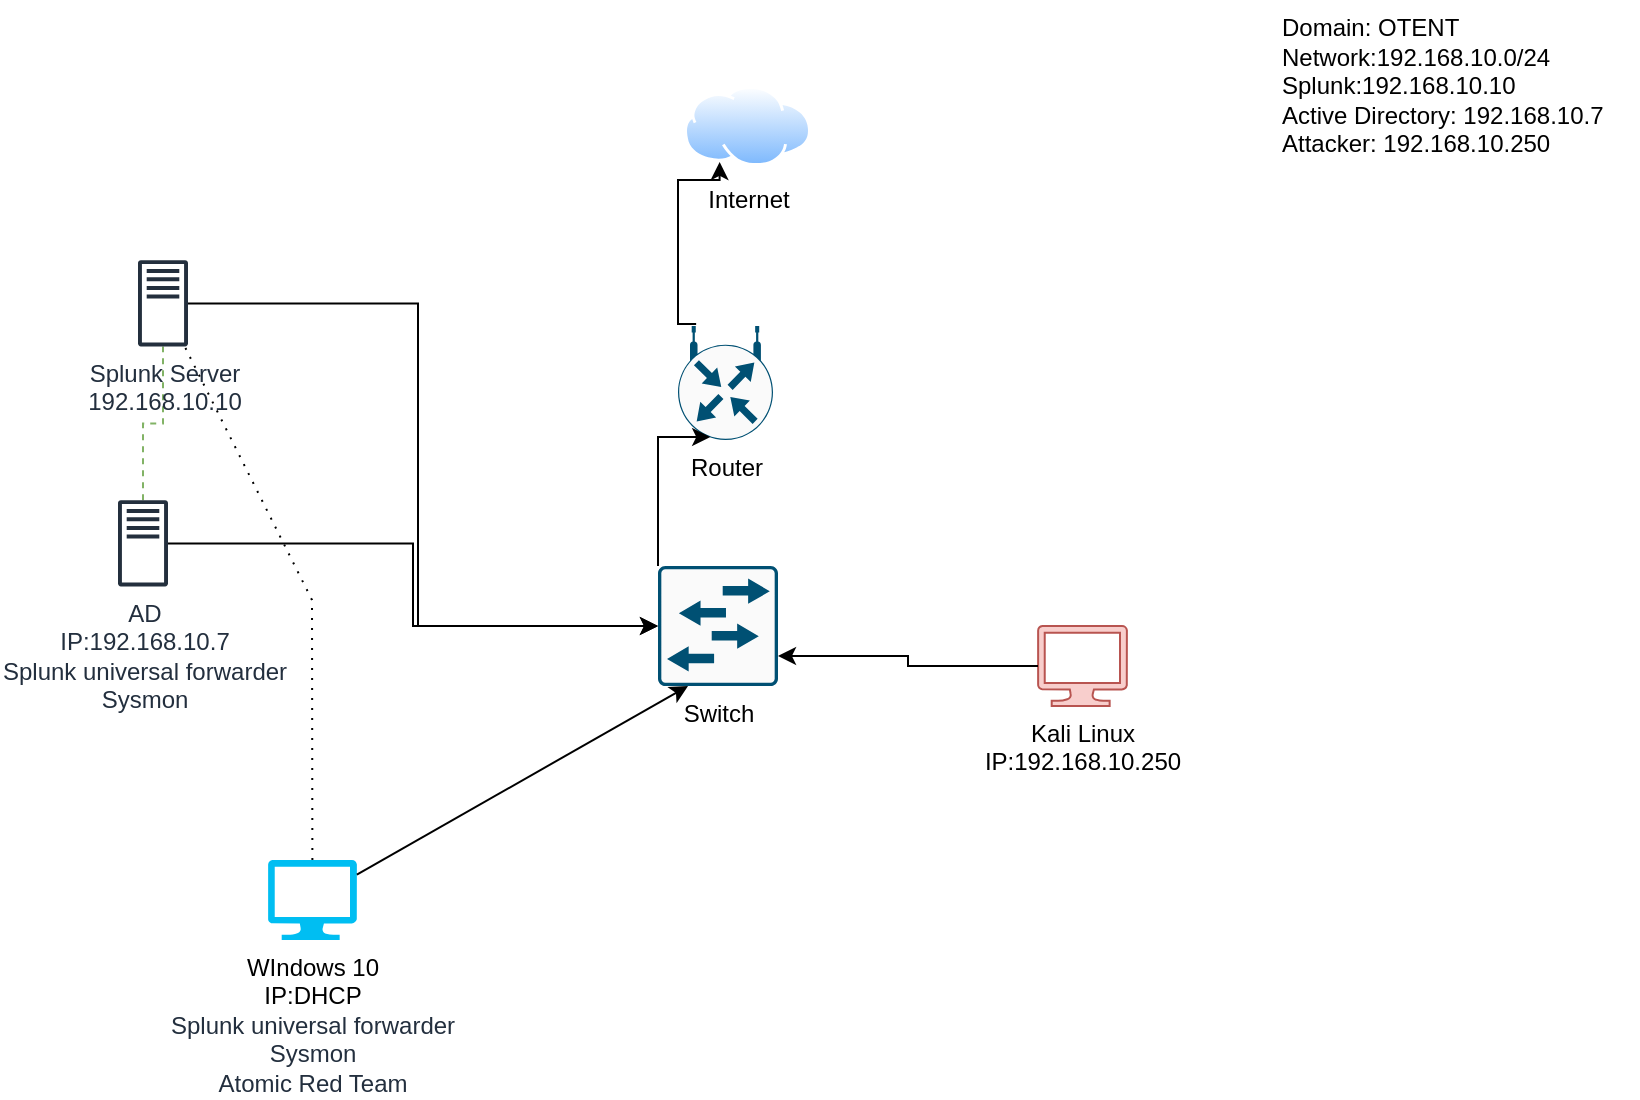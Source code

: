 <mxfile version="26.0.9">
  <diagram name="Page-1" id="escMmeVnOHGpVRwnCUUk">
    <mxGraphModel dx="968" dy="715" grid="1" gridSize="10" guides="1" tooltips="1" connect="1" arrows="1" fold="1" page="1" pageScale="1" pageWidth="850" pageHeight="1100" math="0" shadow="0">
      <root>
        <mxCell id="0" />
        <mxCell id="1" parent="0" />
        <mxCell id="O9cd4Tk_nI4wbhbdYAhj-37" style="edgeStyle=orthogonalEdgeStyle;rounded=0;orthogonalLoop=1;jettySize=auto;html=1;endArrow=none;startFill=0;dashed=1;fillColor=#d5e8d4;strokeColor=#82b366;" edge="1" parent="1" source="O9cd4Tk_nI4wbhbdYAhj-1" target="O9cd4Tk_nI4wbhbdYAhj-3">
          <mxGeometry relative="1" as="geometry" />
        </mxCell>
        <mxCell id="O9cd4Tk_nI4wbhbdYAhj-1" value="AD&lt;div&gt;IP:192.168.10.7&lt;/div&gt;&lt;div&gt;Splunk universal forwarder&lt;/div&gt;&lt;div&gt;Sysmon&lt;/div&gt;" style="sketch=0;outlineConnect=0;fontColor=#232F3E;gradientColor=none;fillColor=#232F3D;strokeColor=none;dashed=0;verticalLabelPosition=bottom;verticalAlign=top;align=center;html=1;fontSize=12;fontStyle=0;aspect=fixed;pointerEvents=1;shape=mxgraph.aws4.traditional_server;" vertex="1" parent="1">
          <mxGeometry x="110" y="280" width="25" height="43.33" as="geometry" />
        </mxCell>
        <mxCell id="O9cd4Tk_nI4wbhbdYAhj-23" style="rounded=0;orthogonalLoop=1;jettySize=auto;html=1;edgeStyle=orthogonalEdgeStyle;" edge="1" parent="1" source="O9cd4Tk_nI4wbhbdYAhj-3">
          <mxGeometry relative="1" as="geometry">
            <mxPoint x="380" y="343" as="targetPoint" />
            <Array as="points">
              <mxPoint x="260" y="182" />
              <mxPoint x="260" y="343" />
            </Array>
          </mxGeometry>
        </mxCell>
        <mxCell id="O9cd4Tk_nI4wbhbdYAhj-3" value="Splunk Server&lt;div&gt;192.168.10.10&lt;/div&gt;" style="sketch=0;outlineConnect=0;fontColor=#232F3E;gradientColor=none;fillColor=#232F3D;strokeColor=none;dashed=0;verticalLabelPosition=bottom;verticalAlign=top;align=center;html=1;fontSize=12;fontStyle=0;aspect=fixed;pointerEvents=1;shape=mxgraph.aws4.traditional_server;" vertex="1" parent="1">
          <mxGeometry x="120" y="160.0" width="25" height="43.33" as="geometry" />
        </mxCell>
        <mxCell id="O9cd4Tk_nI4wbhbdYAhj-36" style="rounded=0;orthogonalLoop=1;jettySize=auto;html=1;dashed=1;dashPattern=1 4;endArrow=none;startFill=0;" edge="1" parent="1" source="O9cd4Tk_nI4wbhbdYAhj-5" target="O9cd4Tk_nI4wbhbdYAhj-3">
          <mxGeometry relative="1" as="geometry">
            <Array as="points">
              <mxPoint x="207" y="330" />
            </Array>
          </mxGeometry>
        </mxCell>
        <mxCell id="O9cd4Tk_nI4wbhbdYAhj-5" value="WIndows 10&lt;div&gt;IP:DHCP&lt;/div&gt;&lt;div&gt;&lt;div style=&quot;color: rgb(35, 47, 62);&quot;&gt;Splunk universal forwarder&lt;/div&gt;&lt;div style=&quot;color: rgb(35, 47, 62);&quot;&gt;Sysmon&lt;/div&gt;&lt;/div&gt;&lt;div style=&quot;color: rgb(35, 47, 62);&quot;&gt;Atomic Red Team&lt;/div&gt;" style="verticalLabelPosition=bottom;html=1;verticalAlign=top;align=center;strokeColor=none;fillColor=#00BEF2;shape=mxgraph.azure.computer;pointerEvents=1;" vertex="1" parent="1">
          <mxGeometry x="185" y="460" width="44.44" height="40" as="geometry" />
        </mxCell>
        <mxCell id="O9cd4Tk_nI4wbhbdYAhj-7" value="Kali Linux&lt;div&gt;IP:192.168.10.250&lt;/div&gt;" style="verticalLabelPosition=bottom;html=1;verticalAlign=top;align=center;strokeColor=#b85450;fillColor=#f8cecc;shape=mxgraph.azure.computer;pointerEvents=1;" vertex="1" parent="1">
          <mxGeometry x="570" y="343" width="44.44" height="40" as="geometry" />
        </mxCell>
        <mxCell id="O9cd4Tk_nI4wbhbdYAhj-11" value="Internet" style="image;aspect=fixed;perimeter=ellipsePerimeter;html=1;align=center;shadow=0;dashed=0;spacingTop=3;image=img/lib/active_directory/internet_cloud.svg;" vertex="1" parent="1">
          <mxGeometry x="393" y="73" width="63.49" height="40" as="geometry" />
        </mxCell>
        <mxCell id="O9cd4Tk_nI4wbhbdYAhj-16" value="Switch" style="sketch=0;points=[[0.015,0.015,0],[0.985,0.015,0],[0.985,0.985,0],[0.015,0.985,0],[0.25,0,0],[0.5,0,0],[0.75,0,0],[1,0.25,0],[1,0.5,0],[1,0.75,0],[0.75,1,0],[0.5,1,0],[0.25,1,0],[0,0.75,0],[0,0.5,0],[0,0.25,0]];verticalLabelPosition=bottom;html=1;verticalAlign=top;aspect=fixed;align=center;pointerEvents=1;shape=mxgraph.cisco19.rect;prIcon=l2_switch;fillColor=#FAFAFA;strokeColor=#005073;" vertex="1" parent="1">
          <mxGeometry x="380" y="313" width="60" height="60" as="geometry" />
        </mxCell>
        <mxCell id="O9cd4Tk_nI4wbhbdYAhj-26" style="rounded=0;orthogonalLoop=1;jettySize=auto;html=1;entryX=0.25;entryY=1;entryDx=0;entryDy=0;edgeStyle=orthogonalEdgeStyle;exitX=0.191;exitY=-0.017;exitDx=0;exitDy=0;exitPerimeter=0;" edge="1" parent="1" source="O9cd4Tk_nI4wbhbdYAhj-18" target="O9cd4Tk_nI4wbhbdYAhj-11">
          <mxGeometry relative="1" as="geometry">
            <Array as="points">
              <mxPoint x="390" y="192" />
              <mxPoint x="390" y="120" />
              <mxPoint x="411" y="120" />
            </Array>
          </mxGeometry>
        </mxCell>
        <mxCell id="O9cd4Tk_nI4wbhbdYAhj-21" style="rounded=0;orthogonalLoop=1;jettySize=auto;html=1;entryX=0.25;entryY=1;entryDx=0;entryDy=0;entryPerimeter=0;" edge="1" parent="1" source="O9cd4Tk_nI4wbhbdYAhj-5" target="O9cd4Tk_nI4wbhbdYAhj-16">
          <mxGeometry relative="1" as="geometry" />
        </mxCell>
        <mxCell id="O9cd4Tk_nI4wbhbdYAhj-22" style="edgeStyle=orthogonalEdgeStyle;rounded=0;orthogonalLoop=1;jettySize=auto;html=1;entryX=0;entryY=0.5;entryDx=0;entryDy=0;entryPerimeter=0;" edge="1" parent="1" source="O9cd4Tk_nI4wbhbdYAhj-1" target="O9cd4Tk_nI4wbhbdYAhj-16">
          <mxGeometry relative="1" as="geometry" />
        </mxCell>
        <mxCell id="O9cd4Tk_nI4wbhbdYAhj-27" style="edgeStyle=orthogonalEdgeStyle;rounded=0;orthogonalLoop=1;jettySize=auto;html=1;entryX=1;entryY=0.75;entryDx=0;entryDy=0;entryPerimeter=0;" edge="1" parent="1" source="O9cd4Tk_nI4wbhbdYAhj-7" target="O9cd4Tk_nI4wbhbdYAhj-16">
          <mxGeometry relative="1" as="geometry" />
        </mxCell>
        <mxCell id="O9cd4Tk_nI4wbhbdYAhj-31" value="Domain: OTENT&lt;div&gt;Network:192.168.10.0/24&lt;/div&gt;&lt;div&gt;Splunk:192.168.10.10&lt;/div&gt;&lt;div&gt;Active Directory: 192.168.10.7&lt;/div&gt;&lt;div&gt;Attacker: 192.168.10.250&lt;/div&gt;&lt;div&gt;&lt;br&gt;&lt;/div&gt;" style="text;html=1;align=left;verticalAlign=middle;resizable=0;points=[];autosize=1;strokeColor=none;fillColor=none;fontSize=12;" vertex="1" parent="1">
          <mxGeometry x="690" y="30" width="180" height="100" as="geometry" />
        </mxCell>
        <mxCell id="O9cd4Tk_nI4wbhbdYAhj-18" value="Router" style="sketch=0;points=[[0.5,0,0],[1,0.5,0],[0.5,1,0],[0,0.5,0],[0.145,0.145,0],[0.856,0.145,0],[0.855,0.856,0],[0.145,0.855,0]];verticalLabelPosition=bottom;html=1;verticalAlign=top;aspect=fixed;align=center;pointerEvents=1;shape=mxgraph.cisco19.rect;prIcon=wireless_router;fillColor=#FAFAFA;strokeColor=#005073;" vertex="1" parent="1">
          <mxGeometry x="390" y="193" width="47.5" height="57" as="geometry" />
        </mxCell>
        <mxCell id="O9cd4Tk_nI4wbhbdYAhj-43" style="edgeStyle=orthogonalEdgeStyle;rounded=0;orthogonalLoop=1;jettySize=auto;html=1;entryX=0.339;entryY=0.974;entryDx=0;entryDy=0;entryPerimeter=0;" edge="1" parent="1" source="O9cd4Tk_nI4wbhbdYAhj-16" target="O9cd4Tk_nI4wbhbdYAhj-18">
          <mxGeometry relative="1" as="geometry">
            <Array as="points">
              <mxPoint x="380" y="249" />
            </Array>
          </mxGeometry>
        </mxCell>
      </root>
    </mxGraphModel>
  </diagram>
</mxfile>
